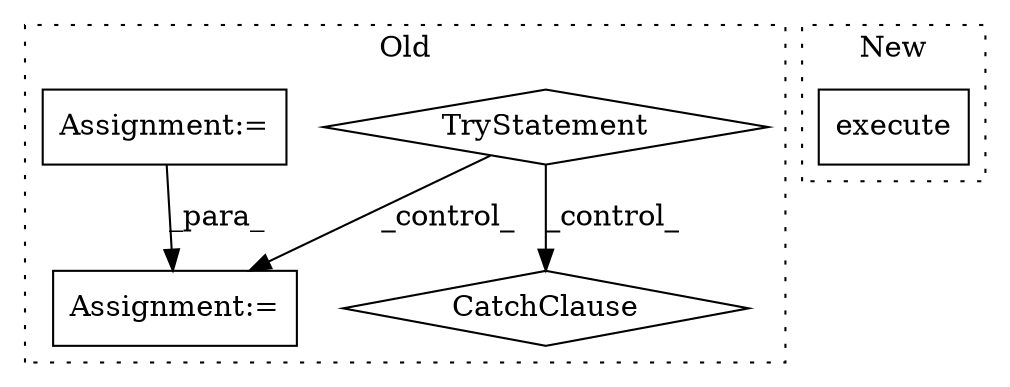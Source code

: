 digraph G {
subgraph cluster0 {
1 [label="CatchClause" a="12" s="9327,9372" l="13,2" shape="diamond"];
3 [label="TryStatement" a="54" s="8868" l="4" shape="diamond"];
4 [label="Assignment:=" a="7" s="8889" l="1" shape="box"];
5 [label="Assignment:=" a="7" s="8725" l="1" shape="box"];
label = "Old";
style="dotted";
}
subgraph cluster1 {
2 [label="execute" a="32" s="8832,8971" l="8,2" shape="box"];
label = "New";
style="dotted";
}
3 -> 4 [label="_control_"];
3 -> 1 [label="_control_"];
5 -> 4 [label="_para_"];
}